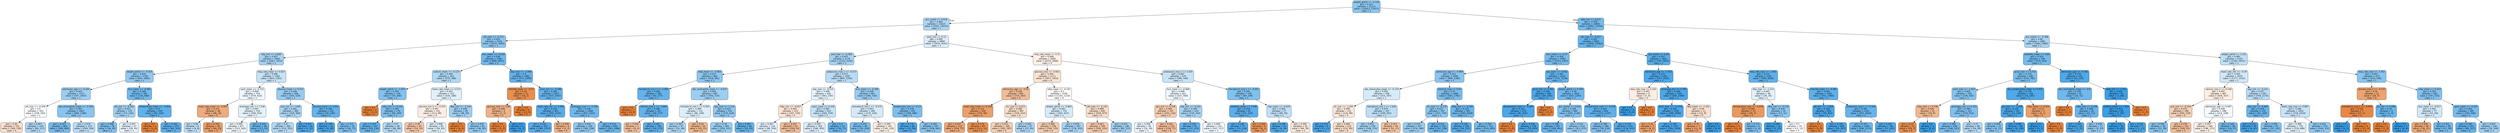 digraph Tree {
node [shape=box, style="filled, rounded", color="black", fontname="helvetica"] ;
edge [fontname="helvetica"] ;
0 [label="weight_admit <= -0.128\ngini = 0.419\nsamples = 21115\nvalue = [10013, 23477]\nclass = 1", fillcolor="#8dc7f0"] ;
1 [label="gcs_verbal <= 0.618\ngini = 0.465\nsamples = 10223\nvalue = [5951, 10233]\nclass = 1", fillcolor="#acd6f4"] ;
0 -> 1 [labeldistance=2.5, labelangle=45, headlabel="True"] ;
2 [label="ptt_max <= -0.313\ngini = 0.414\nsamples = 5354\nvalue = [2475, 5992]\nclass = 1", fillcolor="#8bc5f0"] ;
1 -> 2 ;
3 [label="dbp_min <= 0.069\ngini = 0.457\nsamples = 2969\nvalue = [1667, 3055]\nclass = 1", fillcolor="#a5d2f3"] ;
2 -> 3 ;
4 [label="weight_admit <= -0.414\ngini = 0.426\nsamples = 1709\nvalue = [843, 1894]\nclass = 1", fillcolor="#91c9f1"] ;
3 -> 4 ;
5 [label="admission_age <= -0.164\ngini = 0.443\nsamples = 1317\nvalue = [707, 1425]\nclass = 1", fillcolor="#9bcef2"] ;
4 -> 5 ;
6 [label="ptt_max <= -0.426\ngini = 0.5\nsamples = 310\nvalue = [238, 245]\nclass = 1", fillcolor="#f9fcfe"] ;
5 -> 6 ;
7 [label="gini = 0.49\nsamples = 191\nvalue = [169, 128]\nclass = 0", fillcolor="#f9e0cf"] ;
6 -> 7 ;
8 [label="gini = 0.467\nsamples = 119\nvalue = [69, 117]\nclass = 1", fillcolor="#aed7f4"] ;
6 -> 8 ;
9 [label="abs_eosinophils_mean <= -0.165\ngini = 0.407\nsamples = 1007\nvalue = [469, 1180]\nclass = 1", fillcolor="#88c4ef"] ;
5 -> 9 ;
10 [label="gini = 0.357\nsamples = 693\nvalue = [260, 860]\nclass = 1", fillcolor="#75bbed"] ;
9 -> 10 ;
11 [label="gini = 0.478\nsamples = 314\nvalue = [209, 320]\nclass = 1", fillcolor="#baddf6"] ;
9 -> 11 ;
12 [label="bun_mean <= -0.492\ngini = 0.349\nsamples = 392\nvalue = [136, 469]\nclass = 1", fillcolor="#72b9ed"] ;
4 -> 12 ;
13 [label="ptt_min <= -0.361\ngini = 0.451\nsamples = 133\nvalue = [73, 140]\nclass = 1", fillcolor="#a0d0f3"] ;
12 -> 13 ;
14 [label="gini = 0.388\nsamples = 76\nvalue = [34, 95]\nclass = 1", fillcolor="#80c0ee"] ;
13 -> 14 ;
15 [label="gini = 0.497\nsamples = 57\nvalue = [39, 45]\nclass = 1", fillcolor="#e5f2fc"] ;
13 -> 15 ;
16 [label="temperature_mean <= -3.816\ngini = 0.27\nsamples = 259\nvalue = [63, 329]\nclass = 1", fillcolor="#5fb0ea"] ;
12 -> 16 ;
17 [label="gini = 0.0\nsamples = 2\nvalue = [3, 0]\nclass = 0", fillcolor="#e58139"] ;
16 -> 17 ;
18 [label="gini = 0.261\nsamples = 257\nvalue = [60, 329]\nclass = 1", fillcolor="#5dafea"] ;
16 -> 18 ;
19 [label="resp_rate_mean <= 0.027\ngini = 0.486\nsamples = 1260\nvalue = [824, 1161]\nclass = 1", fillcolor="#c6e3f7"] ;
3 -> 19 ;
20 [label="spo2_mean <= -0.722\ngini = 0.499\nsamples = 754\nvalue = [574, 632]\nclass = 1", fillcolor="#edf6fd"] ;
19 -> 20 ;
21 [label="heart_rate_mean <= -0.907\ngini = 0.375\nsamples = 38\nvalue = [48, 16]\nclass = 0", fillcolor="#eeab7b"] ;
20 -> 21 ;
22 [label="gini = 0.48\nsamples = 8\nvalue = [4, 6]\nclass = 1", fillcolor="#bddef6"] ;
21 -> 22 ;
23 [label="gini = 0.302\nsamples = 30\nvalue = [44, 10]\nclass = 0", fillcolor="#eb9e66"] ;
21 -> 23 ;
24 [label="aniongap_min <= 1.536\ngini = 0.497\nsamples = 716\nvalue = [526, 616]\nclass = 1", fillcolor="#e2f1fb"] ;
20 -> 24 ;
25 [label="gini = 0.499\nsamples = 677\nvalue = [513, 563]\nclass = 1", fillcolor="#edf6fd"] ;
24 -> 25 ;
26 [label="gini = 0.316\nsamples = 39\nvalue = [13, 53]\nclass = 1", fillcolor="#6ab5eb"] ;
24 -> 26 ;
27 [label="glucose_mean <= 0.312\ngini = 0.436\nsamples = 506\nvalue = [250, 529]\nclass = 1", fillcolor="#97cbf1"] ;
19 -> 27 ;
28 [label="po2_min <= 1.445\ngini = 0.462\nsamples = 384\nvalue = [218, 384]\nclass = 1", fillcolor="#a9d5f4"] ;
27 -> 28 ;
29 [label="gini = 0.47\nsamples = 360\nvalue = [215, 353]\nclass = 1", fillcolor="#b2d9f5"] ;
28 -> 29 ;
30 [label="gini = 0.161\nsamples = 24\nvalue = [3, 31]\nclass = 1", fillcolor="#4ca6e8"] ;
28 -> 30 ;
31 [label="glucose_mean <= 0.832\ngini = 0.296\nsamples = 122\nvalue = [32, 145]\nclass = 1", fillcolor="#65b3eb"] ;
27 -> 31 ;
32 [label="gini = 0.149\nsamples = 52\nvalue = [6, 68]\nclass = 1", fillcolor="#4aa6e7"] ;
31 -> 32 ;
33 [label="gini = 0.377\nsamples = 70\nvalue = [26, 77]\nclass = 1", fillcolor="#7cbeee"] ;
31 -> 33 ;
34 [label="bun_mean <= -0.639\ngini = 0.338\nsamples = 2385\nvalue = [808, 2937]\nclass = 1", fillcolor="#6fb8ec"] ;
2 -> 34 ;
35 [label="sodium_mean <= -0.123\ngini = 0.469\nsamples = 403\nvalue = [233, 388]\nclass = 1", fillcolor="#b0d8f5"] ;
34 -> 35 ;
36 [label="weight_admit <= -1.875\ngini = 0.394\nsamples = 178\nvalue = [74, 200]\nclass = 1", fillcolor="#82c1ef"] ;
35 -> 36 ;
37 [label="gini = 0.0\nsamples = 2\nvalue = [5, 0]\nclass = 0", fillcolor="#e58139"] ;
36 -> 37 ;
38 [label="mbp_min <= 0.162\ngini = 0.381\nsamples = 176\nvalue = [69, 200]\nclass = 1", fillcolor="#7dbfee"] ;
36 -> 38 ;
39 [label="gini = 0.293\nsamples = 107\nvalue = [29, 134]\nclass = 1", fillcolor="#64b2eb"] ;
38 -> 39 ;
40 [label="gini = 0.47\nsamples = 69\nvalue = [40, 66]\nclass = 1", fillcolor="#b1d8f5"] ;
38 -> 40 ;
41 [label="heart_rate_mean <= 0.523\ngini = 0.497\nsamples = 225\nvalue = [159, 188]\nclass = 1", fillcolor="#e0f0fb"] ;
35 -> 41 ;
42 [label="glucose_min.2 <= -0.333\ngini = 0.497\nsamples = 141\nvalue = [113, 98]\nclass = 0", fillcolor="#fceee5"] ;
41 -> 42 ;
43 [label="gini = 0.46\nsamples = 60\nvalue = [59, 33]\nclass = 0", fillcolor="#f4c7a8"] ;
42 -> 43 ;
44 [label="gini = 0.496\nsamples = 81\nvalue = [54, 65]\nclass = 1", fillcolor="#ddeefb"] ;
42 -> 44 ;
45 [label="dbp_min <= -2.144\ngini = 0.448\nsamples = 84\nvalue = [46, 90]\nclass = 1", fillcolor="#9ecff2"] ;
41 -> 45 ;
46 [label="gini = 0.0\nsamples = 3\nvalue = [6, 0]\nclass = 0", fillcolor="#e58139"] ;
45 -> 46 ;
47 [label="gini = 0.426\nsamples = 81\nvalue = [40, 90]\nclass = 1", fillcolor="#91c9f1"] ;
45 -> 47 ;
48 [label="sbp_max <= -2.444\ngini = 0.3\nsamples = 1982\nvalue = [575, 2549]\nclass = 1", fillcolor="#66b3eb"] ;
34 -> 48 ;
49 [label="chloride_mean <= -0.27\ngini = 0.18\nsamples = 11\nvalue = [18, 2]\nclass = 0", fillcolor="#e88f4f"] ;
48 -> 49 ;
50 [label="glucose_max <= 1.46\ngini = 0.408\nsamples = 3\nvalue = [5, 2]\nclass = 0", fillcolor="#efb388"] ;
49 -> 50 ;
51 [label="gini = 0.0\nsamples = 2\nvalue = [5, 0]\nclass = 0", fillcolor="#e58139"] ;
50 -> 51 ;
52 [label="gini = 0.0\nsamples = 1\nvalue = [0, 2]\nclass = 1", fillcolor="#399de5"] ;
50 -> 52 ;
53 [label="gini = 0.0\nsamples = 8\nvalue = [13, 0]\nclass = 0", fillcolor="#e58139"] ;
49 -> 53 ;
54 [label="pco2_min <= -0.388\ngini = 0.294\nsamples = 1971\nvalue = [557, 2547]\nclass = 1", fillcolor="#64b2eb"] ;
48 -> 54 ;
55 [label="heart_rate_min <= 3.254\ngini = 0.236\nsamples = 923\nvalue = [194, 1225]\nclass = 1", fillcolor="#58ade9"] ;
54 -> 55 ;
56 [label="gini = 0.232\nsamples = 919\nvalue = [189, 1223]\nclass = 1", fillcolor="#58ace9"] ;
55 -> 56 ;
57 [label="gini = 0.408\nsamples = 4\nvalue = [5, 2]\nclass = 0", fillcolor="#efb388"] ;
55 -> 57 ;
58 [label="aniongap_max <= -0.766\ngini = 0.338\nsamples = 1048\nvalue = [363, 1322]\nclass = 1", fillcolor="#6fb8ec"] ;
54 -> 58 ;
59 [label="gini = 0.418\nsamples = 218\nvalue = [100, 236]\nclass = 1", fillcolor="#8dc7f0"] ;
58 -> 59 ;
60 [label="gini = 0.314\nsamples = 830\nvalue = [263, 1086]\nclass = 1", fillcolor="#69b5eb"] ;
58 -> 60 ;
61 [label="spo2_min <= 0.12\ngini = 0.495\nsamples = 4869\nvalue = [3476, 4241]\nclass = 1", fillcolor="#dbedfa"] ;
1 -> 61 ;
62 [label="po2_max <= -0.492\ngini = 0.457\nsamples = 2179\nvalue = [1223, 2241]\nclass = 1", fillcolor="#a5d2f3"] ;
61 -> 62 ;
63 [label="mbp_mean <= -0.903\ngini = 0.417\nsamples = 892\nvalue = [418, 991]\nclass = 1", fillcolor="#8dc6f0"] ;
62 -> 63 ;
64 [label="hematocrit_min.1 <= -2.489\ngini = 0.299\nsamples = 209\nvalue = [62, 277]\nclass = 1", fillcolor="#65b3eb"] ;
63 -> 64 ;
65 [label="gini = 0.0\nsamples = 2\nvalue = [4, 0]\nclass = 0", fillcolor="#e58139"] ;
64 -> 65 ;
66 [label="calcium_max.1 <= -1.604\ngini = 0.286\nsamples = 207\nvalue = [58, 277]\nclass = 1", fillcolor="#62b2ea"] ;
64 -> 66 ;
67 [label="gini = 0.444\nsamples = 5\nvalue = [8, 4]\nclass = 0", fillcolor="#f2c09c"] ;
66 -> 67 ;
68 [label="gini = 0.262\nsamples = 202\nvalue = [50, 273]\nclass = 1", fillcolor="#5dafea"] ;
66 -> 68 ;
69 [label="abs_neutrophils_mean <= -0.637\ngini = 0.444\nsamples = 683\nvalue = [356, 714]\nclass = 1", fillcolor="#9ccef2"] ;
63 -> 69 ;
70 [label="hematocrit_min.1 <= 0.383\ngini = 0.496\nsamples = 131\nvalue = [86, 104]\nclass = 1", fillcolor="#ddeefa"] ;
69 -> 70 ;
71 [label="gini = 0.463\nsamples = 97\nvalue = [51, 89]\nclass = 1", fillcolor="#aad5f4"] ;
70 -> 71 ;
72 [label="gini = 0.42\nsamples = 34\nvalue = [35, 15]\nclass = 0", fillcolor="#f0b78e"] ;
70 -> 72 ;
73 [label="sbp_max <= 1.114\ngini = 0.425\nsamples = 552\nvalue = [270, 610]\nclass = 1", fillcolor="#91c8f1"] ;
69 -> 73 ;
74 [label="gini = 0.44\nsamples = 483\nvalue = [250, 515]\nclass = 1", fillcolor="#99cdf2"] ;
73 -> 74 ;
75 [label="gini = 0.287\nsamples = 69\nvalue = [20, 95]\nclass = 1", fillcolor="#63b2ea"] ;
73 -> 75 ;
76 [label="potassium_max.1 <= -0.273\ngini = 0.477\nsamples = 1287\nvalue = [805, 1250]\nclass = 1", fillcolor="#b9dcf6"] ;
62 -> 76 ;
77 [label="sbp_max <= -0.512\ngini = 0.498\nsamples = 626\nvalue = [461, 530]\nclass = 1", fillcolor="#e5f2fc"] ;
76 -> 77 ;
78 [label="mbp_min <= -0.057\ngini = 0.493\nsamples = 212\nvalue = [197, 156]\nclass = 0", fillcolor="#fae5d6"] ;
77 -> 78 ;
79 [label="gini = 0.497\nsamples = 119\nvalue = [88, 104]\nclass = 1", fillcolor="#e1f0fb"] ;
78 -> 79 ;
80 [label="gini = 0.437\nsamples = 93\nvalue = [109, 52]\nclass = 0", fillcolor="#f1bd97"] ;
78 -> 80 ;
81 [label="spo2_mean <= 0.326\ngini = 0.485\nsamples = 414\nvalue = [264, 374]\nclass = 1", fillcolor="#c5e2f7"] ;
77 -> 81 ;
82 [label="gini = 0.495\nsamples = 362\nvalue = [248, 303]\nclass = 1", fillcolor="#dbedfa"] ;
81 -> 82 ;
83 [label="gini = 0.3\nsamples = 52\nvalue = [16, 71]\nclass = 1", fillcolor="#66b3eb"] ;
81 -> 83 ;
84 [label="bun_mean <= -0.394\ngini = 0.438\nsamples = 661\nvalue = [344, 720]\nclass = 1", fillcolor="#98ccf1"] ;
76 -> 84 ;
85 [label="hematocrit_min.1 <= -0.575\ngini = 0.493\nsamples = 246\nvalue = [176, 224]\nclass = 1", fillcolor="#d5eaf9"] ;
84 -> 85 ;
86 [label="gini = 0.379\nsamples = 85\nvalue = [34, 100]\nclass = 1", fillcolor="#7cbeee"] ;
85 -> 86 ;
87 [label="gini = 0.498\nsamples = 161\nvalue = [142, 124]\nclass = 0", fillcolor="#fcefe6"] ;
85 -> 87 ;
88 [label="baseexcess_min <= -0.13\ngini = 0.378\nsamples = 415\nvalue = [168, 496]\nclass = 1", fillcolor="#7cbeee"] ;
84 -> 88 ;
89 [label="gini = 0.174\nsamples = 68\nvalue = [10, 94]\nclass = 1", fillcolor="#4ea7e8"] ;
88 -> 89 ;
90 [label="gini = 0.405\nsamples = 347\nvalue = [158, 402]\nclass = 1", fillcolor="#87c4ef"] ;
88 -> 90 ;
91 [label="resp_rate_mean <= 0.31\ngini = 0.498\nsamples = 2690\nvalue = [2253, 2000]\nclass = 0", fillcolor="#fcf1e9"] ;
61 -> 91 ;
92 [label="glucose_max <= -0.641\ngini = 0.493\nsamples = 2111\nvalue = [1857, 1452]\nclass = 0", fillcolor="#f9e4d4"] ;
91 -> 92 ;
93 [label="admission_age <= -0.56\ngini = 0.438\nsamples = 681\nvalue = [714, 342]\nclass = 0", fillcolor="#f1bd98"] ;
92 -> 93 ;
94 [label="heart_rate_mean <= 0.218\ngini = 0.312\nsamples = 294\nvalue = [375, 90]\nclass = 0", fillcolor="#eb9f69"] ;
93 -> 94 ;
95 [label="gini = 0.357\nsamples = 211\nvalue = [254, 77]\nclass = 0", fillcolor="#eda775"] ;
94 -> 95 ;
96 [label="gini = 0.175\nsamples = 83\nvalue = [121, 13]\nclass = 0", fillcolor="#e88f4e"] ;
94 -> 96 ;
97 [label="inr_max <= 0.012\ngini = 0.489\nsamples = 387\nvalue = [339, 252]\nclass = 0", fillcolor="#f8dfcc"] ;
93 -> 97 ;
98 [label="gini = 0.472\nsamples = 320\nvalue = [302, 187]\nclass = 0", fillcolor="#f5cfb4"] ;
97 -> 98 ;
99 [label="gini = 0.462\nsamples = 67\nvalue = [37, 65]\nclass = 1", fillcolor="#aad5f4"] ;
97 -> 99 ;
100 [label="mbp_mean <= -0.141\ngini = 0.5\nsamples = 1430\nvalue = [1143, 1110]\nclass = 0", fillcolor="#fefbf9"] ;
92 -> 100 ;
101 [label="weight_admit <= -0.863\ngini = 0.493\nsamples = 735\nvalue = [504, 637]\nclass = 1", fillcolor="#d6ebfa"] ;
100 -> 101 ;
102 [label="gini = 0.468\nsamples = 238\nvalue = [226, 135]\nclass = 0", fillcolor="#f5ccaf"] ;
101 -> 102 ;
103 [label="gini = 0.459\nsamples = 497\nvalue = [278, 502]\nclass = 1", fillcolor="#a7d3f3"] ;
101 -> 103 ;
104 [label="ptt_max <= -0.145\ngini = 0.489\nsamples = 695\nvalue = [639, 473]\nclass = 0", fillcolor="#f8decc"] ;
100 -> 104 ;
105 [label="gini = 0.463\nsamples = 549\nvalue = [559, 320]\nclass = 0", fillcolor="#f4c9aa"] ;
104 -> 105 ;
106 [label="gini = 0.451\nsamples = 146\nvalue = [80, 153]\nclass = 1", fillcolor="#a1d0f3"] ;
104 -> 106 ;
107 [label="potassium_max.1 <= 0.205\ngini = 0.487\nsamples = 579\nvalue = [396, 548]\nclass = 1", fillcolor="#c8e4f8"] ;
91 -> 107 ;
108 [label="bun_mean <= -0.468\ngini = 0.499\nsamples = 421\nvalue = [327, 358]\nclass = 1", fillcolor="#eef7fd"] ;
107 -> 108 ;
109 [label="gcs_min <= 0.318\ngini = 0.469\nsamples = 197\nvalue = [193, 116]\nclass = 0", fillcolor="#f5cdb0"] ;
108 -> 109 ;
110 [label="gini = 0.499\nsamples = 44\nvalue = [35, 39]\nclass = 1", fillcolor="#ebf5fc"] ;
109 -> 110 ;
111 [label="gini = 0.441\nsamples = 153\nvalue = [158, 77]\nclass = 0", fillcolor="#f2be99"] ;
109 -> 111 ;
112 [label="sbp_min <= -0.141\ngini = 0.459\nsamples = 224\nvalue = [134, 242]\nclass = 1", fillcolor="#a7d3f3"] ;
108 -> 112 ;
113 [label="gini = 0.292\nsamples = 91\nvalue = [27, 125]\nclass = 1", fillcolor="#64b2eb"] ;
112 -> 113 ;
114 [label="gini = 0.499\nsamples = 133\nvalue = [107, 117]\nclass = 1", fillcolor="#eef7fd"] ;
112 -> 114 ;
115 [label="hematocrit_max.1 <= -0.201\ngini = 0.391\nsamples = 158\nvalue = [69, 190]\nclass = 1", fillcolor="#81c1ee"] ;
107 -> 115 ;
116 [label="platelets_mean <= 3.599\ngini = 0.254\nsamples = 81\nvalue = [21, 120]\nclass = 1", fillcolor="#5caeea"] ;
115 -> 116 ;
117 [label="gini = 0.199\nsamples = 77\nvalue = [15, 119]\nclass = 1", fillcolor="#52a9e8"] ;
116 -> 117 ;
118 [label="gini = 0.245\nsamples = 4\nvalue = [6, 1]\nclass = 0", fillcolor="#e9965a"] ;
116 -> 118 ;
119 [label="sbp_mean <= -0.629\ngini = 0.483\nsamples = 77\nvalue = [48, 70]\nclass = 1", fillcolor="#c1e0f7"] ;
115 -> 119 ;
120 [label="gini = 0.188\nsamples = 25\nvalue = [4, 34]\nclass = 1", fillcolor="#50a9e8"] ;
119 -> 120 ;
121 [label="gini = 0.495\nsamples = 52\nvalue = [44, 36]\nclass = 0", fillcolor="#fae8db"] ;
119 -> 121 ;
122 [label="dbp_min <= 0.611\ngini = 0.359\nsamples = 10892\nvalue = [4062, 13244]\nclass = 1", fillcolor="#76bbed"] ;
0 -> 122 [labeldistance=2.5, labelangle=-45, headlabel="False"] ;
123 [label="ptt_max <= -0.327\ngini = 0.307\nsamples = 8001\nvalue = [2400, 10262]\nclass = 1", fillcolor="#67b4eb"] ;
122 -> 123 ;
124 [label="bun_mean <= -0.37\ngini = 0.358\nsamples = 4360\nvalue = [1613, 5307]\nclass = 1", fillcolor="#75bbed"] ;
123 -> 124 ;
125 [label="admission_age <= -0.989\ngini = 0.413\nsamples = 1946\nvalue = [898, 2189]\nclass = 1", fillcolor="#8ac5f0"] ;
124 -> 125 ;
126 [label="abs_monocytes_mean <= -0.143\ngini = 0.493\nsamples = 458\nvalue = [315, 397]\nclass = 1", fillcolor="#d6ebfa"] ;
125 -> 126 ;
127 [label="ph_min <= -1.292\ngini = 0.496\nsamples = 131\nvalue = [116, 96]\nclass = 0", fillcolor="#fbe9dd"] ;
126 -> 127 ;
128 [label="gini = 0.153\nsamples = 9\nvalue = [1, 11]\nclass = 1", fillcolor="#4ba6e7"] ;
127 -> 128 ;
129 [label="gini = 0.489\nsamples = 122\nvalue = [115, 85]\nclass = 0", fillcolor="#f8decb"] ;
127 -> 129 ;
130 [label="hematocrit_min.1 <= 1.429\ngini = 0.479\nsamples = 327\nvalue = [199, 301]\nclass = 1", fillcolor="#bcdef6"] ;
126 -> 130 ;
131 [label="gini = 0.455\nsamples = 278\nvalue = [148, 274]\nclass = 1", fillcolor="#a4d2f3"] ;
130 -> 131 ;
132 [label="gini = 0.453\nsamples = 49\nvalue = [51, 27]\nclass = 0", fillcolor="#f3c4a2"] ;
130 -> 132 ;
133 [label="totalco2_max <= 0.02\ngini = 0.37\nsamples = 1488\nvalue = [583, 1792]\nclass = 1", fillcolor="#79bded"] ;
125 -> 133 ;
134 [label="inr_max <= -0.178\ngini = 0.415\nsamples = 707\nvalue = [323, 776]\nclass = 1", fillcolor="#8bc6f0"] ;
133 -> 134 ;
135 [label="gini = 0.437\nsamples = 557\nvalue = [276, 580]\nclass = 1", fillcolor="#97ccf1"] ;
134 -> 135 ;
136 [label="gini = 0.312\nsamples = 150\nvalue = [47, 196]\nclass = 1", fillcolor="#68b4eb"] ;
134 -> 136 ;
137 [label="mbp_min <= -0.349\ngini = 0.324\nsamples = 781\nvalue = [260, 1016]\nclass = 1", fillcolor="#6cb6ec"] ;
133 -> 137 ;
138 [label="gini = 0.228\nsamples = 228\nvalue = [50, 331]\nclass = 1", fillcolor="#57ace9"] ;
137 -> 138 ;
139 [label="gini = 0.359\nsamples = 553\nvalue = [210, 685]\nclass = 1", fillcolor="#76bbed"] ;
137 -> 139 ;
140 [label="gcs_eyes <= -0.461\ngini = 0.303\nsamples = 2414\nvalue = [715, 3118]\nclass = 1", fillcolor="#66b3eb"] ;
124 -> 140 ;
141 [label="pco2_min <= 4.761\ngini = 0.164\nsamples = 580\nvalue = [83, 835]\nclass = 1", fillcolor="#4da7e8"] ;
140 -> 141 ;
142 [label="temperature_max <= -5.643\ngini = 0.161\nsamples = 579\nvalue = [81, 835]\nclass = 1", fillcolor="#4ca7e8"] ;
141 -> 142 ;
143 [label="gini = 0.0\nsamples = 1\nvalue = [3, 0]\nclass = 0", fillcolor="#e58139"] ;
142 -> 143 ;
144 [label="gini = 0.156\nsamples = 578\nvalue = [78, 835]\nclass = 1", fillcolor="#4ba6e7"] ;
142 -> 144 ;
145 [label="gini = 0.0\nsamples = 1\nvalue = [2, 0]\nclass = 0", fillcolor="#e58139"] ;
141 -> 145 ;
146 [label="weight_admit <= 0.559\ngini = 0.34\nsamples = 1834\nvalue = [632, 2283]\nclass = 1", fillcolor="#70b8ec"] ;
140 -> 146 ;
147 [label="gcs_verbal <= 0.618\ngini = 0.394\nsamples = 980\nvalue = [420, 1136]\nclass = 1", fillcolor="#82c1ef"] ;
146 -> 147 ;
148 [label="gini = 0.308\nsamples = 361\nvalue = [108, 461]\nclass = 1", fillcolor="#67b4eb"] ;
147 -> 148 ;
149 [label="gini = 0.432\nsamples = 619\nvalue = [312, 675]\nclass = 1", fillcolor="#95caf1"] ;
147 -> 149 ;
150 [label="temperature_max <= -0.618\ngini = 0.263\nsamples = 854\nvalue = [212, 1147]\nclass = 1", fillcolor="#5eafea"] ;
146 -> 150 ;
151 [label="gini = 0.385\nsamples = 184\nvalue = [76, 216]\nclass = 1", fillcolor="#7fbfee"] ;
150 -> 151 ;
152 [label="gini = 0.222\nsamples = 670\nvalue = [136, 931]\nclass = 1", fillcolor="#56abe9"] ;
150 -> 152 ;
153 [label="gcs_motor <= 0.26\ngini = 0.237\nsamples = 3641\nvalue = [787, 4955]\nclass = 1", fillcolor="#58ade9"] ;
123 -> 153 ;
154 [label="admission_age <= -2.412\ngini = 0.173\nsamples = 1350\nvalue = [207, 1955]\nclass = 1", fillcolor="#4ea7e8"] ;
153 -> 154 ;
155 [label="resp_rate_max <= 0.102\ngini = 0.497\nsamples = 9\nvalue = [7, 6]\nclass = 0", fillcolor="#fbede3"] ;
154 -> 155 ;
156 [label="gini = 0.0\nsamples = 4\nvalue = [0, 6]\nclass = 1", fillcolor="#399de5"] ;
155 -> 156 ;
157 [label="gini = 0.0\nsamples = 5\nvalue = [7, 0]\nclass = 0", fillcolor="#e58139"] ;
155 -> 157 ;
158 [label="aniongap_min <= 5.705\ngini = 0.169\nsamples = 1341\nvalue = [200, 1949]\nclass = 1", fillcolor="#4da7e8"] ;
154 -> 158 ;
159 [label="spo2_max <= -12.475\ngini = 0.161\nsamples = 1330\nvalue = [188, 1940]\nclass = 1", fillcolor="#4ca6e8"] ;
158 -> 159 ;
160 [label="gini = 0.32\nsamples = 3\nvalue = [4, 1]\nclass = 0", fillcolor="#eca06a"] ;
159 -> 160 ;
161 [label="gini = 0.158\nsamples = 1327\nvalue = [184, 1939]\nclass = 1", fillcolor="#4ca6e7"] ;
159 -> 161 ;
162 [label="dbp_mean <= -1.101\ngini = 0.49\nsamples = 11\nvalue = [12, 9]\nclass = 0", fillcolor="#f8e0ce"] ;
158 -> 162 ;
163 [label="gini = 0.32\nsamples = 7\nvalue = [12, 3]\nclass = 0", fillcolor="#eca06a"] ;
162 -> 163 ;
164 [label="gini = 0.0\nsamples = 4\nvalue = [0, 6]\nclass = 1", fillcolor="#399de5"] ;
162 -> 164 ;
165 [label="resp_rate_max <= -1.491\ngini = 0.272\nsamples = 2291\nvalue = [580, 3000]\nclass = 1", fillcolor="#5fb0ea"] ;
153 -> 165 ;
166 [label="dbp_max <= -1.314\ngini = 0.497\nsamples = 48\nvalue = [29, 34]\nclass = 1", fillcolor="#e2f1fb"] ;
165 -> 166 ;
167 [label="temperature_max <= -0.076\ngini = 0.266\nsamples = 13\nvalue = [16, 3]\nclass = 0", fillcolor="#ea995e"] ;
166 -> 167 ;
168 [label="gini = 0.0\nsamples = 9\nvalue = [15, 0]\nclass = 0", fillcolor="#e58139"] ;
167 -> 168 ;
169 [label="gini = 0.375\nsamples = 4\nvalue = [1, 3]\nclass = 1", fillcolor="#7bbeee"] ;
167 -> 169 ;
170 [label="dbp_min <= -0.278\ngini = 0.416\nsamples = 35\nvalue = [13, 31]\nclass = 1", fillcolor="#8cc6f0"] ;
166 -> 170 ;
171 [label="gini = 0.095\nsamples = 16\nvalue = [1, 19]\nclass = 1", fillcolor="#43a2e6"] ;
170 -> 171 ;
172 [label="gini = 0.5\nsamples = 19\nvalue = [12, 12]\nclass = 0", fillcolor="#ffffff"] ;
170 -> 172 ;
173 [label="chloride_mean <= -0.482\ngini = 0.264\nsamples = 2243\nvalue = [551, 2966]\nclass = 1", fillcolor="#5eafea"] ;
165 -> 173 ;
174 [label="ptt_min <= -1.003\ngini = 0.164\nsamples = 692\nvalue = [94, 952]\nclass = 1", fillcolor="#4da7e8"] ;
173 -> 174 ;
175 [label="gini = 0.0\nsamples = 2\nvalue = [3, 0]\nclass = 0", fillcolor="#e58139"] ;
174 -> 175 ;
176 [label="gini = 0.159\nsamples = 690\nvalue = [91, 952]\nclass = 1", fillcolor="#4ca6e7"] ;
174 -> 176 ;
177 [label="potassium_max.1 <= 0.563\ngini = 0.301\nsamples = 1551\nvalue = [457, 2014]\nclass = 1", fillcolor="#66b3eb"] ;
173 -> 177 ;
178 [label="gini = 0.323\nsamples = 1249\nvalue = [400, 1573]\nclass = 1", fillcolor="#6bb6ec"] ;
177 -> 178 ;
179 [label="gini = 0.203\nsamples = 302\nvalue = [57, 441]\nclass = 1", fillcolor="#53aae8"] ;
177 -> 179 ;
180 [label="gcs_verbal <= -0.308\ngini = 0.46\nsamples = 2891\nvalue = [1662, 2982]\nclass = 1", fillcolor="#a7d4f3"] ;
122 -> 180 ;
181 [label="platelets_mean <= 0.89\ngini = 0.353\nsamples = 748\nvalue = [270, 910]\nclass = 1", fillcolor="#74baed"] ;
180 -> 181 ;
182 [label="pco2_max <= 0.716\ngini = 0.374\nsamples = 646\nvalue = [254, 765]\nclass = 1", fillcolor="#7bbeee"] ;
181 -> 182 ;
183 [label="spo2_max <= -1.453\ngini = 0.401\nsamples = 542\nvalue = [238, 620]\nclass = 1", fillcolor="#85c3ef"] ;
182 -> 183 ;
184 [label="mbp_max <= 0.336\ngini = 0.426\nsamples = 15\nvalue = [18, 8]\nclass = 0", fillcolor="#f1b991"] ;
183 -> 184 ;
185 [label="gini = 0.18\nsamples = 12\nvalue = [18, 2]\nclass = 0", fillcolor="#e88f4f"] ;
184 -> 185 ;
186 [label="gini = 0.0\nsamples = 3\nvalue = [0, 6]\nclass = 1", fillcolor="#399de5"] ;
184 -> 186 ;
187 [label="aniongap_min <= 0.703\ngini = 0.389\nsamples = 527\nvalue = [220, 612]\nclass = 1", fillcolor="#80c0ee"] ;
183 -> 187 ;
188 [label="gini = 0.366\nsamples = 439\nvalue = [166, 523]\nclass = 1", fillcolor="#78bced"] ;
187 -> 188 ;
189 [label="gini = 0.47\nsamples = 88\nvalue = [54, 89]\nclass = 1", fillcolor="#b1d8f5"] ;
187 -> 189 ;
190 [label="abs_lymphocytes_mean <= 0.437\ngini = 0.179\nsamples = 104\nvalue = [16, 145]\nclass = 1", fillcolor="#4fa8e8"] ;
182 -> 190 ;
191 [label="gcs_min <= -2.188\ngini = 0.142\nsamples = 101\nvalue = [12, 144]\nclass = 1", fillcolor="#49a5e7"] ;
190 -> 191 ;
192 [label="gini = 0.408\nsamples = 13\nvalue = [6, 15]\nclass = 1", fillcolor="#88c4ef"] ;
191 -> 192 ;
193 [label="gini = 0.085\nsamples = 88\nvalue = [6, 129]\nclass = 1", fillcolor="#42a2e6"] ;
191 -> 193 ;
194 [label="mbp_mean <= 0.855\ngini = 0.32\nsamples = 3\nvalue = [4, 1]\nclass = 0", fillcolor="#eca06a"] ;
190 -> 194 ;
195 [label="gini = 0.0\nsamples = 1\nvalue = [0, 1]\nclass = 1", fillcolor="#399de5"] ;
194 -> 195 ;
196 [label="gini = 0.0\nsamples = 2\nvalue = [4, 0]\nclass = 0", fillcolor="#e58139"] ;
194 -> 196 ;
197 [label="admission_age <= -0.781\ngini = 0.179\nsamples = 102\nvalue = [16, 145]\nclass = 1", fillcolor="#4fa8e8"] ;
181 -> 197 ;
198 [label="abs_neutrophils_mean <= -0.9\ngini = 0.338\nsamples = 41\nvalue = [14, 51]\nclass = 1", fillcolor="#6fb8ec"] ;
197 -> 198 ;
199 [label="gini = 0.0\nsamples = 2\nvalue = [2, 0]\nclass = 0", fillcolor="#e58139"] ;
198 -> 199 ;
200 [label="mbp_max <= 0.238\ngini = 0.308\nsamples = 39\nvalue = [12, 51]\nclass = 1", fillcolor="#68b4eb"] ;
198 -> 200 ;
201 [label="gini = 0.161\nsamples = 22\nvalue = [3, 31]\nclass = 1", fillcolor="#4ca6e8"] ;
200 -> 201 ;
202 [label="gini = 0.428\nsamples = 17\nvalue = [9, 20]\nclass = 1", fillcolor="#92c9f1"] ;
200 -> 202 ;
203 [label="mbp_min <= 2.351\ngini = 0.041\nsamples = 61\nvalue = [2, 94]\nclass = 1", fillcolor="#3d9fe6"] ;
197 -> 203 ;
204 [label="sodium_mean <= 1.324\ngini = 0.021\nsamples = 60\nvalue = [1, 94]\nclass = 1", fillcolor="#3b9ee5"] ;
203 -> 204 ;
205 [label="gini = 0.0\nsamples = 53\nvalue = [0, 82]\nclass = 1", fillcolor="#399de5"] ;
204 -> 205 ;
206 [label="gini = 0.142\nsamples = 7\nvalue = [1, 12]\nclass = 1", fillcolor="#49a5e7"] ;
204 -> 206 ;
207 [label="gini = 0.0\nsamples = 1\nvalue = [1, 0]\nclass = 0", fillcolor="#e58139"] ;
203 -> 207 ;
208 [label="weight_admit <= 1.151\ngini = 0.481\nsamples = 2143\nvalue = [1392, 2072]\nclass = 1", fillcolor="#bedff6"] ;
180 -> 208 ;
209 [label="heart_rate_min <= -0.39\ngini = 0.491\nsamples = 1670\nvalue = [1177, 1532]\nclass = 1", fillcolor="#d1e8f9"] ;
208 -> 209 ;
210 [label="calcium_max.1 <= 0.149\ngini = 0.497\nsamples = 487\nvalue = [418, 357]\nclass = 0", fillcolor="#fbede2"] ;
209 -> 210 ;
211 [label="po2_min <= -0.316\ngini = 0.475\nsamples = 199\nvalue = [204, 129]\nclass = 0", fillcolor="#f5d1b6"] ;
210 -> 211 ;
212 [label="gini = 0.406\nsamples = 36\nvalue = [15, 38]\nclass = 1", fillcolor="#87c4ef"] ;
211 -> 212 ;
213 [label="gini = 0.439\nsamples = 163\nvalue = [189, 91]\nclass = 0", fillcolor="#f2be98"] ;
211 -> 213 ;
214 [label="admission_age <= 0.447\ngini = 0.499\nsamples = 288\nvalue = [214, 228]\nclass = 1", fillcolor="#f3f9fd"] ;
210 -> 214 ;
215 [label="gini = 0.497\nsamples = 240\nvalue = [198, 171]\nclass = 0", fillcolor="#fbeee4"] ;
214 -> 215 ;
216 [label="gini = 0.342\nsamples = 48\nvalue = [16, 57]\nclass = 1", fillcolor="#71b9ec"] ;
214 -> 216 ;
217 [label="sbp_min <= -0.141\ngini = 0.477\nsamples = 1183\nvalue = [759, 1175]\nclass = 1", fillcolor="#b9dcf6"] ;
209 -> 217 ;
218 [label="sbp_min <= -0.487\ngini = 0.319\nsamples = 131\nvalue = [41, 165]\nclass = 1", fillcolor="#6ab5eb"] ;
217 -> 218 ;
219 [label="gini = 0.112\nsamples = 40\nvalue = [4, 63]\nclass = 1", fillcolor="#46a3e7"] ;
218 -> 219 ;
220 [label="gini = 0.391\nsamples = 91\nvalue = [37, 102]\nclass = 1", fillcolor="#81c1ee"] ;
218 -> 220 ;
221 [label="heart_rate_max <= 0.887\ngini = 0.486\nsamples = 1052\nvalue = [718, 1010]\nclass = 1", fillcolor="#c6e3f7"] ;
217 -> 221 ;
222 [label="gini = 0.496\nsamples = 776\nvalue = [578, 688]\nclass = 1", fillcolor="#dfeffb"] ;
221 -> 222 ;
223 [label="gini = 0.422\nsamples = 276\nvalue = [140, 322]\nclass = 1", fillcolor="#8fc8f0"] ;
221 -> 223 ;
224 [label="resp_rate_max <= -1.452\ngini = 0.407\nsamples = 473\nvalue = [215, 540]\nclass = 1", fillcolor="#88c4ef"] ;
208 -> 224 ;
225 [label="glucose_max.2 <= -0.137\ngini = 0.34\nsamples = 11\nvalue = [18, 5]\nclass = 0", fillcolor="#eca470"] ;
224 -> 225 ;
226 [label="hematocrit_max.1 <= -0.974\ngini = 0.105\nsamples = 7\nvalue = [17, 1]\nclass = 0", fillcolor="#e78845"] ;
225 -> 226 ;
227 [label="gini = 0.0\nsamples = 1\nvalue = [0, 1]\nclass = 1", fillcolor="#399de5"] ;
226 -> 227 ;
228 [label="gini = 0.0\nsamples = 6\nvalue = [17, 0]\nclass = 0", fillcolor="#e58139"] ;
226 -> 228 ;
229 [label="ph_min <= 0.058\ngini = 0.32\nsamples = 4\nvalue = [1, 4]\nclass = 1", fillcolor="#6ab6ec"] ;
225 -> 229 ;
230 [label="gini = 0.0\nsamples = 1\nvalue = [1, 0]\nclass = 0", fillcolor="#e58139"] ;
229 -> 230 ;
231 [label="gini = 0.0\nsamples = 3\nvalue = [0, 4]\nclass = 1", fillcolor="#399de5"] ;
229 -> 231 ;
232 [label="mbp_mean <= 0.414\ngini = 0.393\nsamples = 462\nvalue = [197, 535]\nclass = 1", fillcolor="#82c1ef"] ;
224 -> 232 ;
233 [label="bun_mean <= -0.517\ngini = 0.491\nsamples = 77\nvalue = [53, 69]\nclass = 1", fillcolor="#d1e8f9"] ;
232 -> 233 ;
234 [label="gini = 0.359\nsamples = 28\nvalue = [36, 11]\nclass = 0", fillcolor="#eda876"] ;
233 -> 234 ;
235 [label="gini = 0.351\nsamples = 49\nvalue = [17, 58]\nclass = 1", fillcolor="#73baed"] ;
233 -> 235 ;
236 [label="spo2_mean <= -0.247\ngini = 0.361\nsamples = 385\nvalue = [144, 466]\nclass = 1", fillcolor="#76bbed"] ;
232 -> 236 ;
237 [label="gini = 0.291\nsamples = 241\nvalue = [68, 317]\nclass = 1", fillcolor="#63b2eb"] ;
236 -> 237 ;
238 [label="gini = 0.447\nsamples = 144\nvalue = [76, 149]\nclass = 1", fillcolor="#9ecff2"] ;
236 -> 238 ;
}